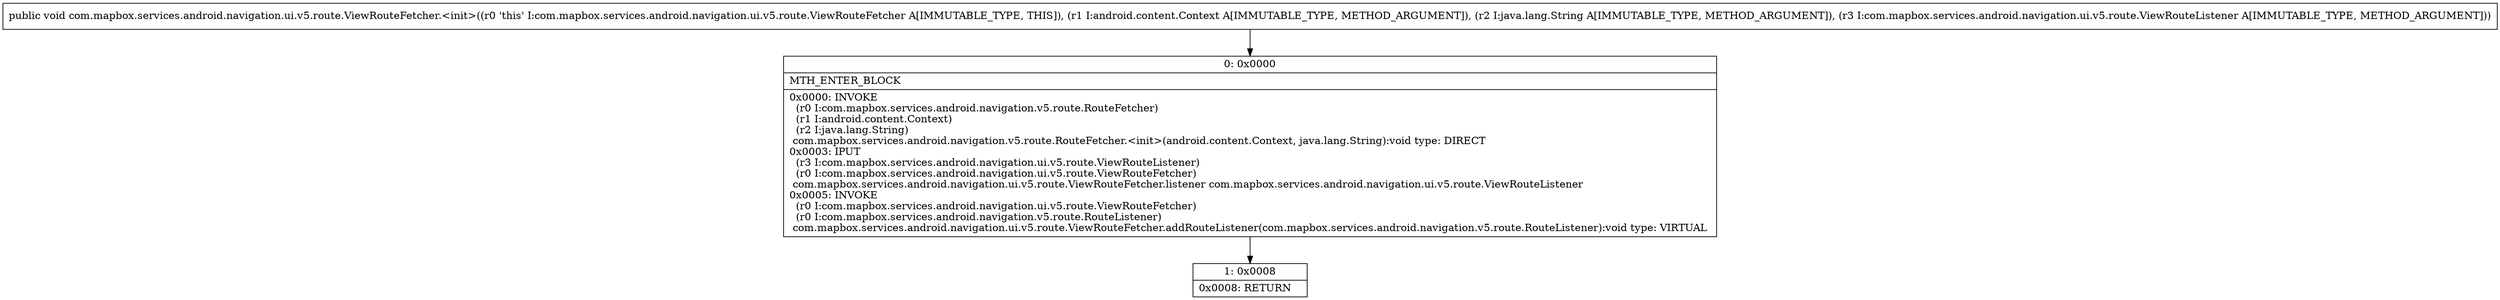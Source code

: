 digraph "CFG forcom.mapbox.services.android.navigation.ui.v5.route.ViewRouteFetcher.\<init\>(Landroid\/content\/Context;Ljava\/lang\/String;Lcom\/mapbox\/services\/android\/navigation\/ui\/v5\/route\/ViewRouteListener;)V" {
Node_0 [shape=record,label="{0\:\ 0x0000|MTH_ENTER_BLOCK\l|0x0000: INVOKE  \l  (r0 I:com.mapbox.services.android.navigation.v5.route.RouteFetcher)\l  (r1 I:android.content.Context)\l  (r2 I:java.lang.String)\l com.mapbox.services.android.navigation.v5.route.RouteFetcher.\<init\>(android.content.Context, java.lang.String):void type: DIRECT \l0x0003: IPUT  \l  (r3 I:com.mapbox.services.android.navigation.ui.v5.route.ViewRouteListener)\l  (r0 I:com.mapbox.services.android.navigation.ui.v5.route.ViewRouteFetcher)\l com.mapbox.services.android.navigation.ui.v5.route.ViewRouteFetcher.listener com.mapbox.services.android.navigation.ui.v5.route.ViewRouteListener \l0x0005: INVOKE  \l  (r0 I:com.mapbox.services.android.navigation.ui.v5.route.ViewRouteFetcher)\l  (r0 I:com.mapbox.services.android.navigation.v5.route.RouteListener)\l com.mapbox.services.android.navigation.ui.v5.route.ViewRouteFetcher.addRouteListener(com.mapbox.services.android.navigation.v5.route.RouteListener):void type: VIRTUAL \l}"];
Node_1 [shape=record,label="{1\:\ 0x0008|0x0008: RETURN   \l}"];
MethodNode[shape=record,label="{public void com.mapbox.services.android.navigation.ui.v5.route.ViewRouteFetcher.\<init\>((r0 'this' I:com.mapbox.services.android.navigation.ui.v5.route.ViewRouteFetcher A[IMMUTABLE_TYPE, THIS]), (r1 I:android.content.Context A[IMMUTABLE_TYPE, METHOD_ARGUMENT]), (r2 I:java.lang.String A[IMMUTABLE_TYPE, METHOD_ARGUMENT]), (r3 I:com.mapbox.services.android.navigation.ui.v5.route.ViewRouteListener A[IMMUTABLE_TYPE, METHOD_ARGUMENT])) }"];
MethodNode -> Node_0;
Node_0 -> Node_1;
}


